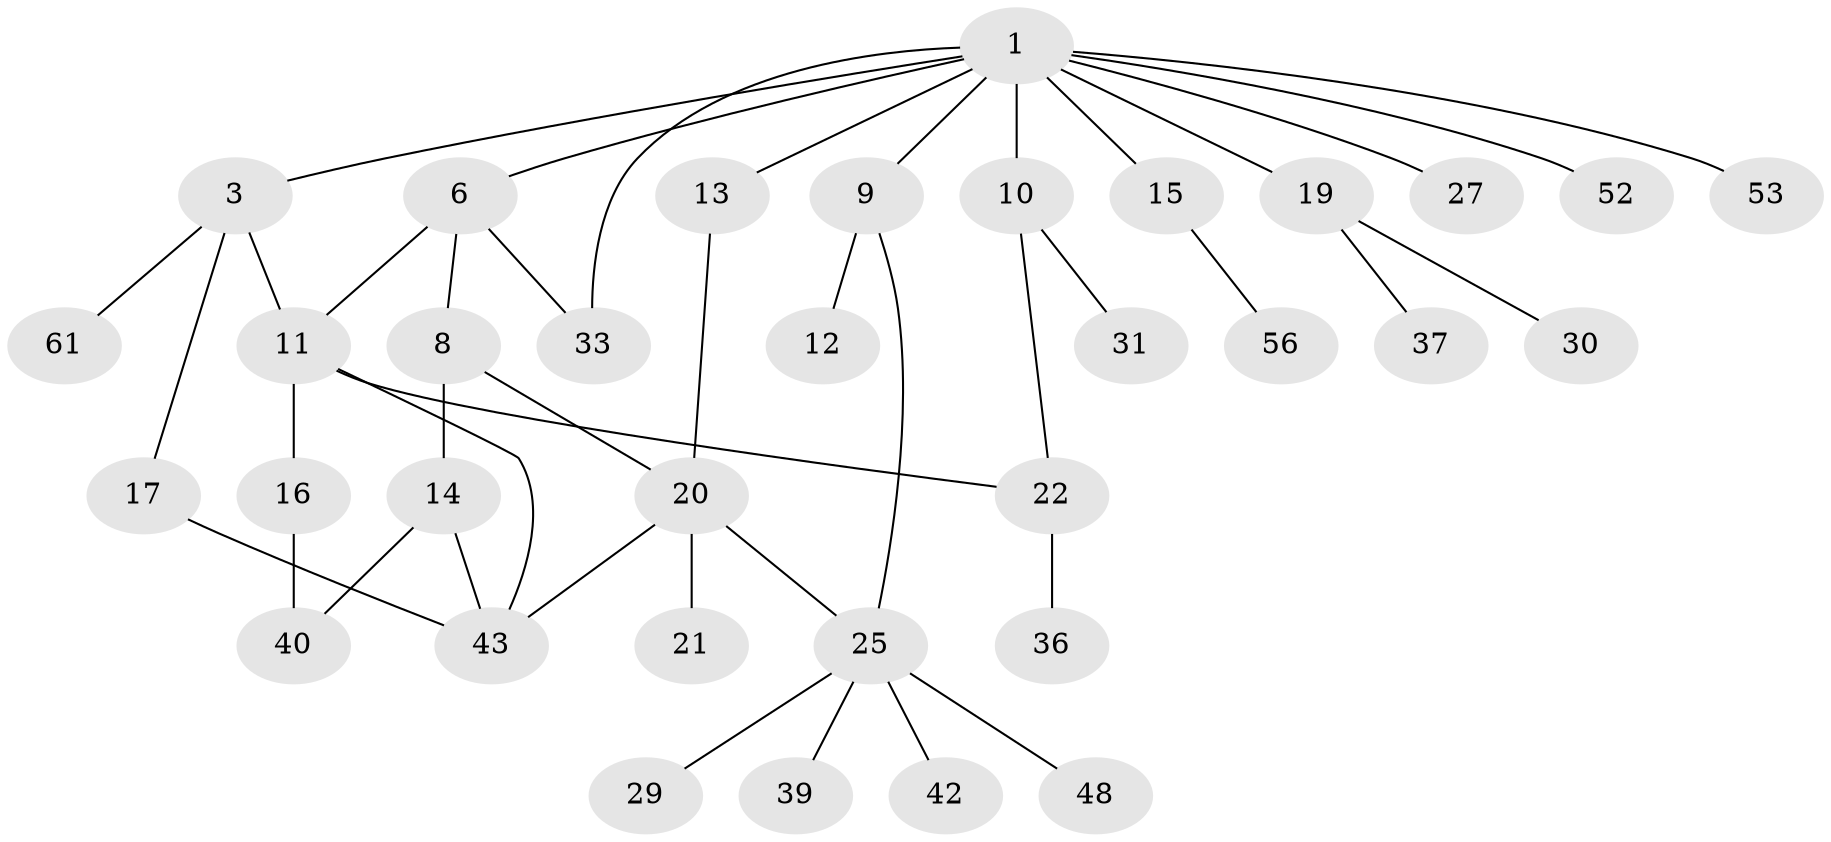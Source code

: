 // original degree distribution, {6: 0.043478260869565216, 5: 0.028985507246376812, 4: 0.10144927536231885, 2: 0.2753623188405797, 3: 0.15942028985507245, 1: 0.391304347826087}
// Generated by graph-tools (version 1.1) at 2025/17/03/04/25 18:17:02]
// undirected, 34 vertices, 42 edges
graph export_dot {
graph [start="1"]
  node [color=gray90,style=filled];
  1 [super="+2+4+7"];
  3;
  6 [super="+41"];
  8 [super="+50"];
  9;
  10 [super="+24"];
  11 [super="+67+59"];
  12;
  13;
  14 [super="+23+65"];
  15 [super="+18"];
  16 [super="+32"];
  17 [super="+35"];
  19;
  20 [super="+47"];
  21 [super="+45"];
  22;
  25 [super="+66+28"];
  27;
  29;
  30 [super="+34"];
  31 [super="+44"];
  33 [super="+54+55"];
  36 [super="+51"];
  37;
  39;
  40;
  42 [super="+68"];
  43 [super="+46"];
  48;
  52;
  53;
  56 [super="+60"];
  61;
  1 -- 3;
  1 -- 19;
  1 -- 53;
  1 -- 52;
  1 -- 6;
  1 -- 9;
  1 -- 10;
  1 -- 15;
  1 -- 13;
  1 -- 33;
  1 -- 27;
  3 -- 11;
  3 -- 17;
  3 -- 61;
  6 -- 8;
  6 -- 11;
  6 -- 33;
  8 -- 14;
  8 -- 20;
  9 -- 12;
  9 -- 25;
  10 -- 31;
  10 -- 22;
  11 -- 16;
  11 -- 22;
  11 -- 43;
  13 -- 20;
  14 -- 43;
  14 -- 40;
  15 -- 56;
  16 -- 40;
  17 -- 43;
  19 -- 30;
  19 -- 37;
  20 -- 21;
  20 -- 25;
  20 -- 43;
  22 -- 36;
  25 -- 48;
  25 -- 39;
  25 -- 42;
  25 -- 29;
}

